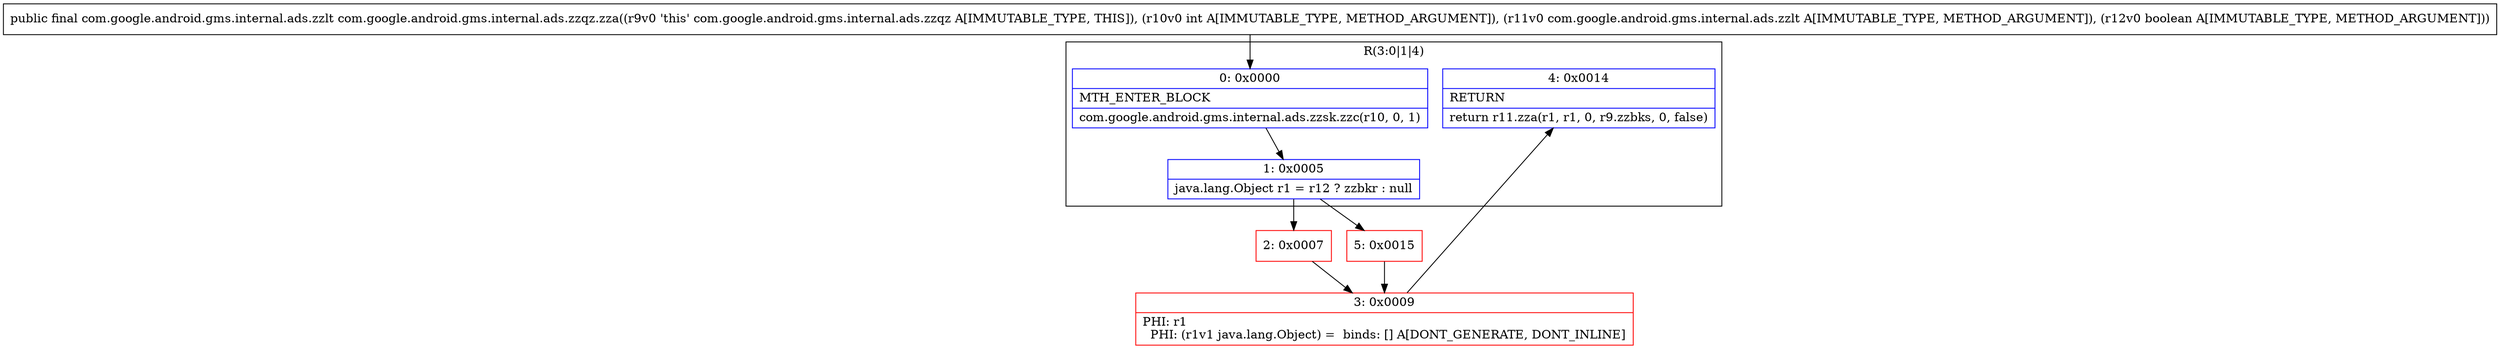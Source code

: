 digraph "CFG forcom.google.android.gms.internal.ads.zzqz.zza(ILcom\/google\/android\/gms\/internal\/ads\/zzlt;Z)Lcom\/google\/android\/gms\/internal\/ads\/zzlt;" {
subgraph cluster_Region_315173739 {
label = "R(3:0|1|4)";
node [shape=record,color=blue];
Node_0 [shape=record,label="{0\:\ 0x0000|MTH_ENTER_BLOCK\l|com.google.android.gms.internal.ads.zzsk.zzc(r10, 0, 1)\l}"];
Node_1 [shape=record,label="{1\:\ 0x0005|java.lang.Object r1 = r12 ? zzbkr : null\l}"];
Node_4 [shape=record,label="{4\:\ 0x0014|RETURN\l|return r11.zza(r1, r1, 0, r9.zzbks, 0, false)\l}"];
}
Node_2 [shape=record,color=red,label="{2\:\ 0x0007}"];
Node_3 [shape=record,color=red,label="{3\:\ 0x0009|PHI: r1 \l  PHI: (r1v1 java.lang.Object) =  binds: [] A[DONT_GENERATE, DONT_INLINE]\l}"];
Node_5 [shape=record,color=red,label="{5\:\ 0x0015}"];
MethodNode[shape=record,label="{public final com.google.android.gms.internal.ads.zzlt com.google.android.gms.internal.ads.zzqz.zza((r9v0 'this' com.google.android.gms.internal.ads.zzqz A[IMMUTABLE_TYPE, THIS]), (r10v0 int A[IMMUTABLE_TYPE, METHOD_ARGUMENT]), (r11v0 com.google.android.gms.internal.ads.zzlt A[IMMUTABLE_TYPE, METHOD_ARGUMENT]), (r12v0 boolean A[IMMUTABLE_TYPE, METHOD_ARGUMENT])) }"];
MethodNode -> Node_0;
Node_0 -> Node_1;
Node_1 -> Node_2;
Node_1 -> Node_5;
Node_2 -> Node_3;
Node_3 -> Node_4;
Node_5 -> Node_3;
}

